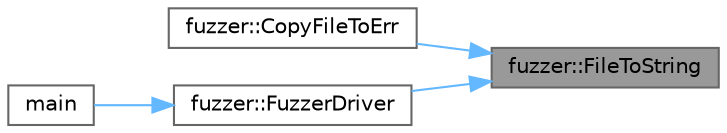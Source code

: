 digraph "fuzzer::FileToString"
{
 // LATEX_PDF_SIZE
  bgcolor="transparent";
  edge [fontname=Helvetica,fontsize=10,labelfontname=Helvetica,labelfontsize=10];
  node [fontname=Helvetica,fontsize=10,shape=box,height=0.2,width=0.4];
  rankdir="RL";
  Node1 [id="Node000001",label="fuzzer::FileToString",height=0.2,width=0.4,color="gray40", fillcolor="grey60", style="filled", fontcolor="black",tooltip=" "];
  Node1 -> Node2 [id="edge1_Node000001_Node000002",dir="back",color="steelblue1",style="solid",tooltip=" "];
  Node2 [id="Node000002",label="fuzzer::CopyFileToErr",height=0.2,width=0.4,color="grey40", fillcolor="white", style="filled",URL="$namespacefuzzer.html#a3bff4894165422911c5705825520a5a6",tooltip=" "];
  Node1 -> Node3 [id="edge2_Node000001_Node000003",dir="back",color="steelblue1",style="solid",tooltip=" "];
  Node3 [id="Node000003",label="fuzzer::FuzzerDriver",height=0.2,width=0.4,color="grey40", fillcolor="white", style="filled",URL="$namespacefuzzer.html#a78f142089de84c6cbf7b5cab5f766af7",tooltip=" "];
  Node3 -> Node4 [id="edge3_Node000003_Node000004",dir="back",color="steelblue1",style="solid",tooltip=" "];
  Node4 [id="Node000004",label="main",height=0.2,width=0.4,color="grey40", fillcolor="white", style="filled",URL="$_fuzzer_main_8cpp.html#a3c04138a5bfe5d72780bb7e82a18e627",tooltip=" "];
}
